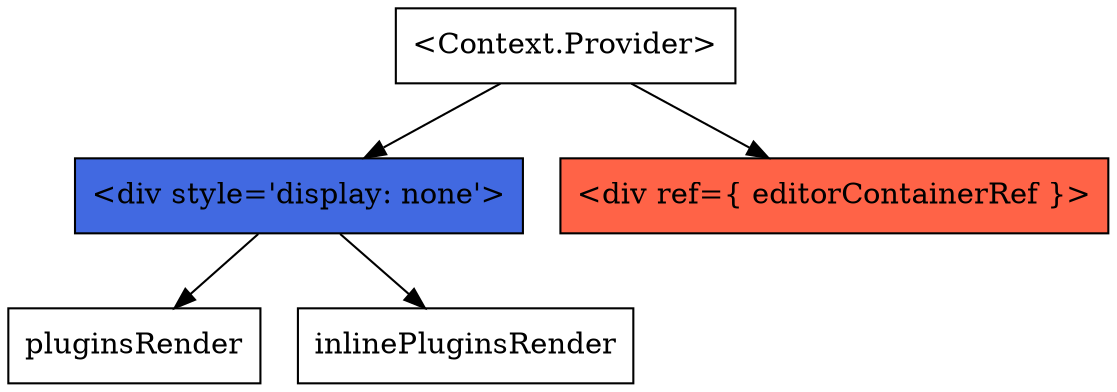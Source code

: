 digraph JSX_Render_Tree {
    node [shape=box];

    Provider [label="<Context.Provider>"];
    div_hidden [label="<div style='display: none'>", style=filled, fillcolor="#4169E1"];
    pluginsRender [label="pluginsRender"];
    inlinePluginsRender [label="inlinePluginsRender"];
    div_ref [label="<div ref={ editorContainerRef }>", style=filled, fillcolor="#FF6347"];

    Provider -> div_hidden;
    div_hidden -> pluginsRender;
    div_hidden -> inlinePluginsRender;
    Provider -> div_ref;
}
